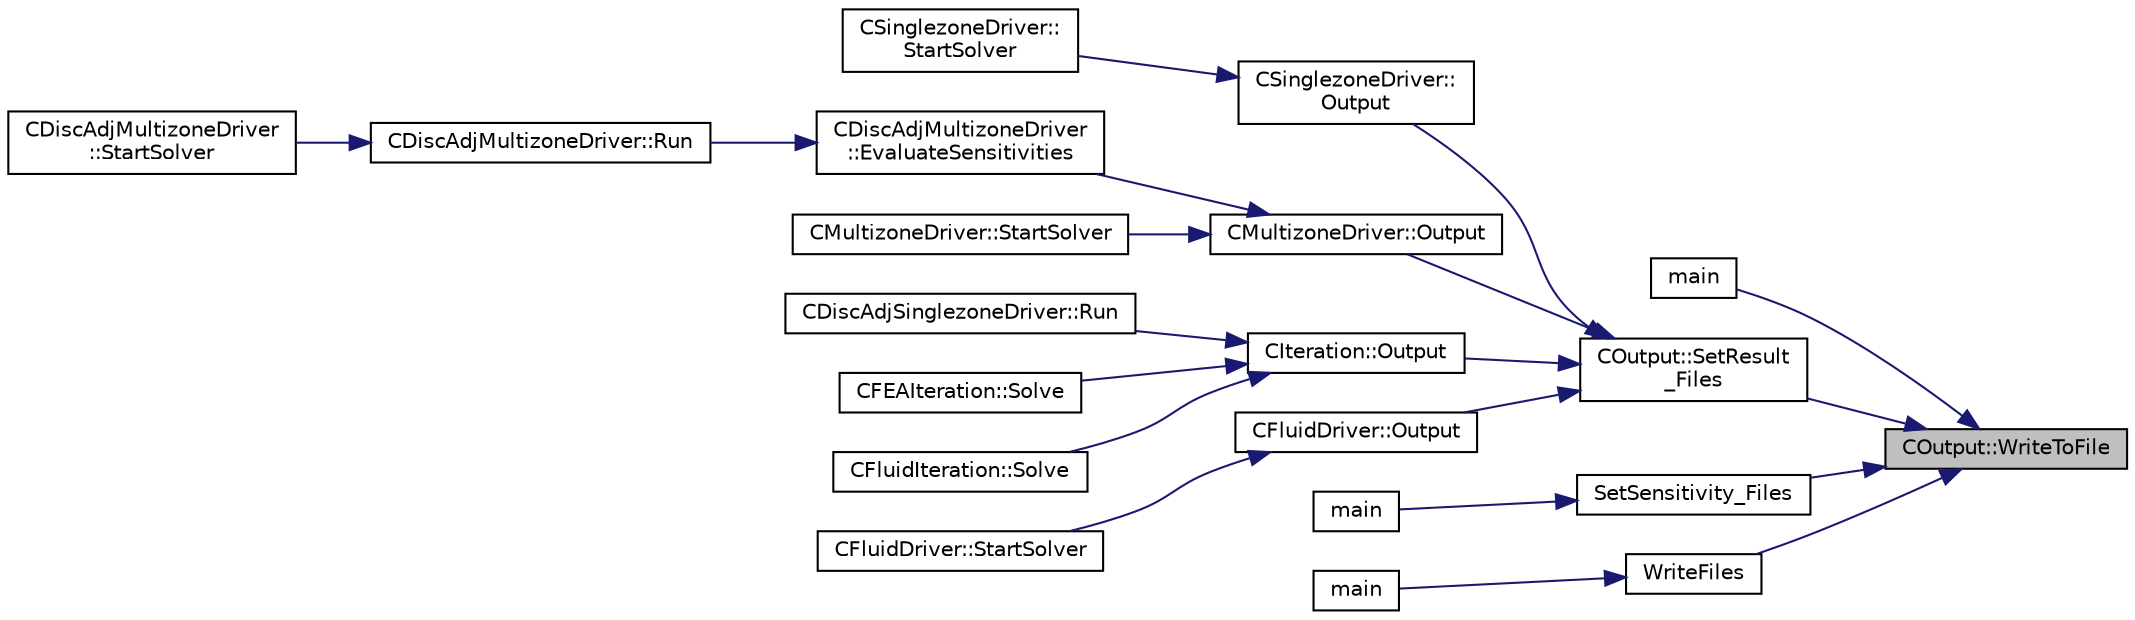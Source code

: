 digraph "COutput::WriteToFile"
{
 // LATEX_PDF_SIZE
  edge [fontname="Helvetica",fontsize="10",labelfontname="Helvetica",labelfontsize="10"];
  node [fontname="Helvetica",fontsize="10",shape=record];
  rankdir="RL";
  Node1 [label="COutput::WriteToFile",height=0.2,width=0.4,color="black", fillcolor="grey75", style="filled", fontcolor="black",tooltip="Allocates the appropriate file writer based on the chosen format and writes sorted data to file."];
  Node1 -> Node2 [dir="back",color="midnightblue",fontsize="10",style="solid",fontname="Helvetica"];
  Node2 [label="main",height=0.2,width=0.4,color="black", fillcolor="white", style="filled",URL="$SU2__DEF_8cpp.html#a0ddf1224851353fc92bfbff6f499fa97",tooltip=" "];
  Node1 -> Node3 [dir="back",color="midnightblue",fontsize="10",style="solid",fontname="Helvetica"];
  Node3 [label="COutput::SetResult\l_Files",height=0.2,width=0.4,color="black", fillcolor="white", style="filled",URL="$classCOutput.html#a8cae0e94e8769f55d5865df600acbc2f",tooltip="Loop through all requested output files and write the volume output data."];
  Node3 -> Node4 [dir="back",color="midnightblue",fontsize="10",style="solid",fontname="Helvetica"];
  Node4 [label="CSinglezoneDriver::\lOutput",height=0.2,width=0.4,color="black", fillcolor="white", style="filled",URL="$classCSinglezoneDriver.html#a99b702e93a12b46a3d851cf1d970c6d5",tooltip="Output the solution in solution file."];
  Node4 -> Node5 [dir="back",color="midnightblue",fontsize="10",style="solid",fontname="Helvetica"];
  Node5 [label="CSinglezoneDriver::\lStartSolver",height=0.2,width=0.4,color="black", fillcolor="white", style="filled",URL="$classCSinglezoneDriver.html#ac98c6acfe034381fb3b77c6753c4d734",tooltip="[Overload] Launch the computation for single-zone problems."];
  Node3 -> Node6 [dir="back",color="midnightblue",fontsize="10",style="solid",fontname="Helvetica"];
  Node6 [label="CMultizoneDriver::Output",height=0.2,width=0.4,color="black", fillcolor="white", style="filled",URL="$classCMultizoneDriver.html#ad9b12dc5194755d1a06023898b056bcb",tooltip="Output the solution in solution file."];
  Node6 -> Node7 [dir="back",color="midnightblue",fontsize="10",style="solid",fontname="Helvetica"];
  Node7 [label="CDiscAdjMultizoneDriver\l::EvaluateSensitivities",height=0.2,width=0.4,color="black", fillcolor="white", style="filled",URL="$classCDiscAdjMultizoneDriver.html#a9d998fae109427a1061069800ad931c3",tooltip="Evaluate sensitivites for the current adjoint solution and output files."];
  Node7 -> Node8 [dir="back",color="midnightblue",fontsize="10",style="solid",fontname="Helvetica"];
  Node8 [label="CDiscAdjMultizoneDriver::Run",height=0.2,width=0.4,color="black", fillcolor="white", style="filled",URL="$classCDiscAdjMultizoneDriver.html#af996aecdb6d20aa4fc81c9b67295abf5",tooltip="[Overload] Run an discrete adjoint update of all solvers within multiple zones."];
  Node8 -> Node9 [dir="back",color="midnightblue",fontsize="10",style="solid",fontname="Helvetica"];
  Node9 [label="CDiscAdjMultizoneDriver\l::StartSolver",height=0.2,width=0.4,color="black", fillcolor="white", style="filled",URL="$classCDiscAdjMultizoneDriver.html#a75de0a1a482ceeed4301a384f1515092",tooltip="[Overload] Launch the computation for discrete adjoint multizone problems."];
  Node6 -> Node10 [dir="back",color="midnightblue",fontsize="10",style="solid",fontname="Helvetica"];
  Node10 [label="CMultizoneDriver::StartSolver",height=0.2,width=0.4,color="black", fillcolor="white", style="filled",URL="$classCMultizoneDriver.html#a48545e4827cc34298f792995e06d90dd",tooltip="[Overload] Launch the computation for multizone problems."];
  Node3 -> Node11 [dir="back",color="midnightblue",fontsize="10",style="solid",fontname="Helvetica"];
  Node11 [label="CIteration::Output",height=0.2,width=0.4,color="black", fillcolor="white", style="filled",URL="$classCIteration.html#a81703988a52c42fd644506cd2009c8e1",tooltip="A virtual member."];
  Node11 -> Node12 [dir="back",color="midnightblue",fontsize="10",style="solid",fontname="Helvetica"];
  Node12 [label="CDiscAdjSinglezoneDriver::Run",height=0.2,width=0.4,color="black", fillcolor="white", style="filled",URL="$classCDiscAdjSinglezoneDriver.html#a8f953f7bd46ee86ade056068e5eb2419",tooltip="Run a single iteration of the discrete adjoint solver with a single zone."];
  Node11 -> Node13 [dir="back",color="midnightblue",fontsize="10",style="solid",fontname="Helvetica"];
  Node13 [label="CFEAIteration::Solve",height=0.2,width=0.4,color="black", fillcolor="white", style="filled",URL="$classCFEAIteration.html#aba70dd8774515f274bbb361f44d30309",tooltip="Iterate the structural system for a number of Inner_Iter iterations."];
  Node11 -> Node14 [dir="back",color="midnightblue",fontsize="10",style="solid",fontname="Helvetica"];
  Node14 [label="CFluidIteration::Solve",height=0.2,width=0.4,color="black", fillcolor="white", style="filled",URL="$classCFluidIteration.html#ae4c454356af70246063fdcba4accb068",tooltip="Iterate the fluid system for a number of Inner_Iter iterations."];
  Node3 -> Node15 [dir="back",color="midnightblue",fontsize="10",style="solid",fontname="Helvetica"];
  Node15 [label="CFluidDriver::Output",height=0.2,width=0.4,color="black", fillcolor="white", style="filled",URL="$classCFluidDriver.html#ad2575e36367e41622f339bc2f07b64e3",tooltip="Output the solution in solution file."];
  Node15 -> Node16 [dir="back",color="midnightblue",fontsize="10",style="solid",fontname="Helvetica"];
  Node16 [label="CFluidDriver::StartSolver",height=0.2,width=0.4,color="black", fillcolor="white", style="filled",URL="$classCFluidDriver.html#aa0139a1e26f43f0154854c9f99ded978",tooltip="Launch the computation for all zones and all physics."];
  Node1 -> Node17 [dir="back",color="midnightblue",fontsize="10",style="solid",fontname="Helvetica"];
  Node17 [label="SetSensitivity_Files",height=0.2,width=0.4,color="black", fillcolor="white", style="filled",URL="$SU2__DOT_8cpp.html#a63d4fd49ad25f4916709545fb847948c",tooltip="Write the sensitivity (including mesh sensitivity) computed with the discrete adjoint method on the s..."];
  Node17 -> Node18 [dir="back",color="midnightblue",fontsize="10",style="solid",fontname="Helvetica"];
  Node18 [label="main",height=0.2,width=0.4,color="black", fillcolor="white", style="filled",URL="$SU2__DOT_8cpp.html#a0ddf1224851353fc92bfbff6f499fa97",tooltip=" "];
  Node1 -> Node19 [dir="back",color="midnightblue",fontsize="10",style="solid",fontname="Helvetica"];
  Node19 [label="WriteFiles",height=0.2,width=0.4,color="black", fillcolor="white", style="filled",URL="$SU2__SOL_8cpp.html#a43305e0af849b318ce139ccf6a164626",tooltip=" "];
  Node19 -> Node20 [dir="back",color="midnightblue",fontsize="10",style="solid",fontname="Helvetica"];
  Node20 [label="main",height=0.2,width=0.4,color="black", fillcolor="white", style="filled",URL="$SU2__SOL_8cpp.html#a0ddf1224851353fc92bfbff6f499fa97",tooltip=" "];
}
